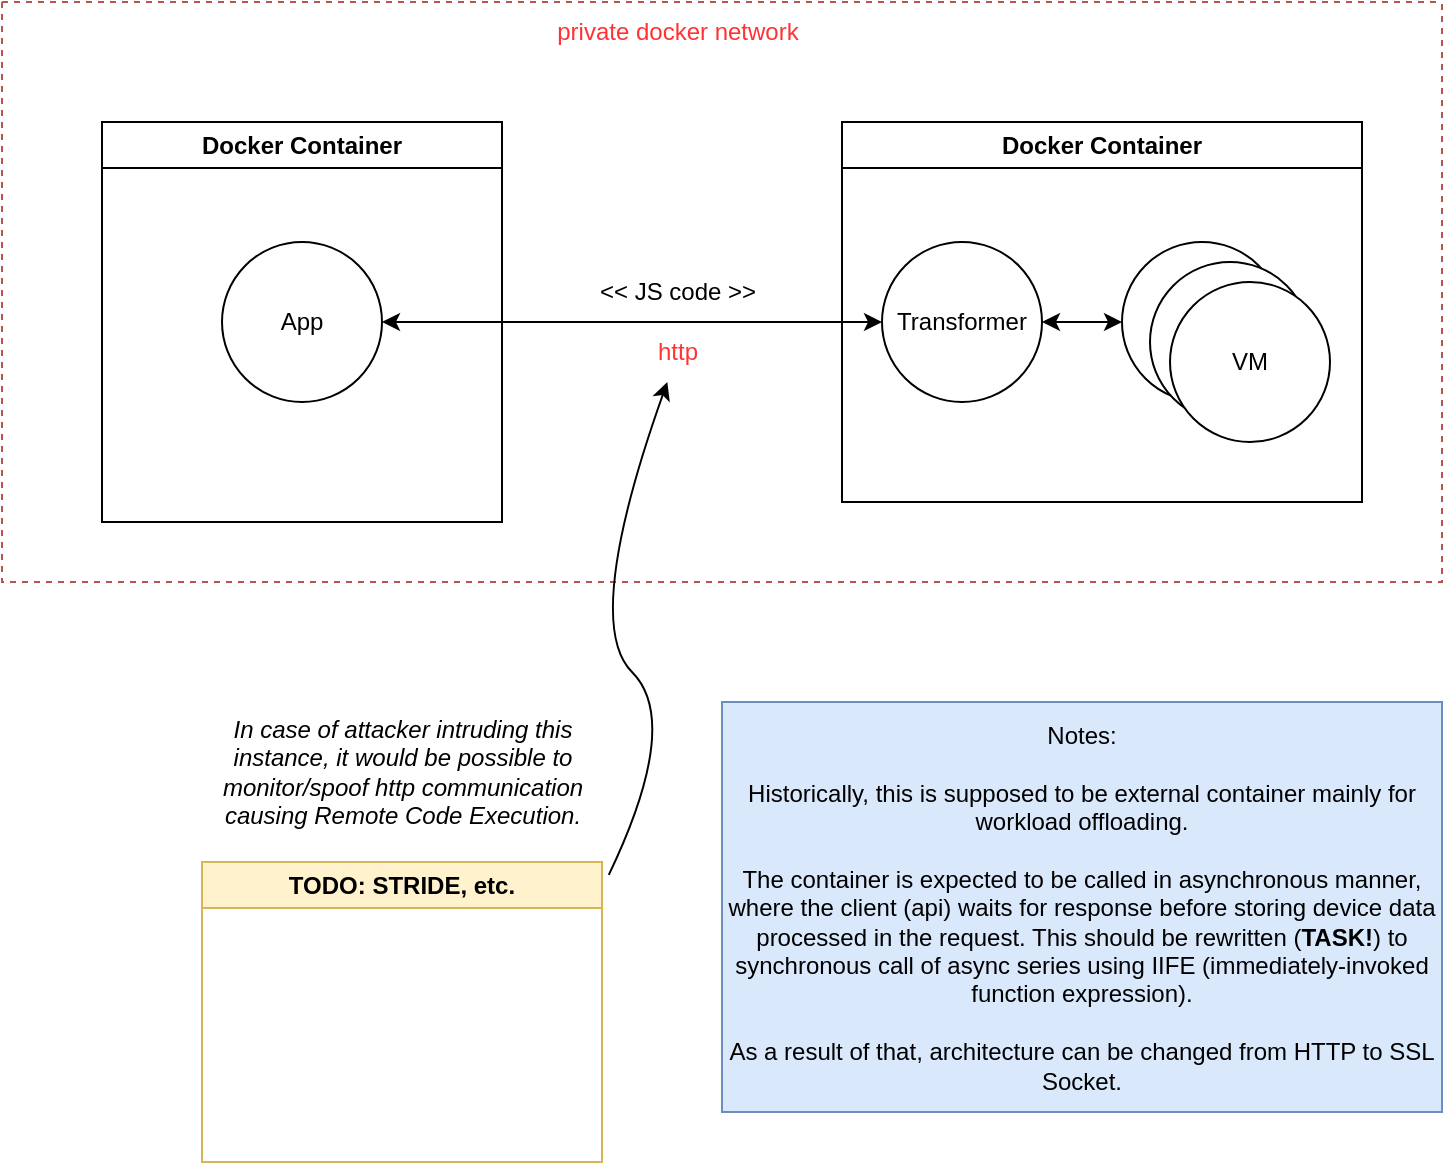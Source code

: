<mxfile version="20.6.0" type="github">
  <diagram id="r4VjCqL_lPk8LwniEGfx" name="Page-1">
    <mxGraphModel dx="1226" dy="800" grid="1" gridSize="10" guides="1" tooltips="1" connect="1" arrows="1" fold="1" page="1" pageScale="1" pageWidth="827" pageHeight="1169" math="0" shadow="0">
      <root>
        <mxCell id="0" />
        <mxCell id="1" parent="0" />
        <mxCell id="kssWVyb8Yw60K7yibJ3D-4" value="Transformer" style="ellipse;whiteSpace=wrap;html=1;aspect=fixed;" vertex="1" parent="1">
          <mxGeometry x="520" y="200" width="80" height="80" as="geometry" />
        </mxCell>
        <mxCell id="kssWVyb8Yw60K7yibJ3D-6" value="VM" style="ellipse;whiteSpace=wrap;html=1;aspect=fixed;" vertex="1" parent="1">
          <mxGeometry x="640" y="200" width="80" height="80" as="geometry" />
        </mxCell>
        <mxCell id="kssWVyb8Yw60K7yibJ3D-5" value="VM" style="ellipse;whiteSpace=wrap;html=1;aspect=fixed;" vertex="1" parent="1">
          <mxGeometry x="654" y="210" width="80" height="80" as="geometry" />
        </mxCell>
        <mxCell id="kssWVyb8Yw60K7yibJ3D-7" value="VM" style="ellipse;whiteSpace=wrap;html=1;aspect=fixed;" vertex="1" parent="1">
          <mxGeometry x="664" y="220" width="80" height="80" as="geometry" />
        </mxCell>
        <mxCell id="kssWVyb8Yw60K7yibJ3D-8" value="Docker Container" style="swimlane;whiteSpace=wrap;html=1;" vertex="1" parent="1">
          <mxGeometry x="500" y="140" width="260" height="190" as="geometry" />
        </mxCell>
        <mxCell id="kssWVyb8Yw60K7yibJ3D-9" value="Docker Container" style="swimlane;whiteSpace=wrap;html=1;" vertex="1" parent="1">
          <mxGeometry x="130" y="140" width="200" height="200" as="geometry" />
        </mxCell>
        <mxCell id="kssWVyb8Yw60K7yibJ3D-3" value="App" style="ellipse;whiteSpace=wrap;html=1;aspect=fixed;" vertex="1" parent="kssWVyb8Yw60K7yibJ3D-9">
          <mxGeometry x="60" y="60" width="80" height="80" as="geometry" />
        </mxCell>
        <mxCell id="kssWVyb8Yw60K7yibJ3D-11" value="" style="endArrow=classic;startArrow=classic;html=1;rounded=0;exitX=1;exitY=0.5;exitDx=0;exitDy=0;" edge="1" parent="1" source="kssWVyb8Yw60K7yibJ3D-3">
          <mxGeometry width="50" height="50" relative="1" as="geometry">
            <mxPoint x="390" y="380" as="sourcePoint" />
            <mxPoint x="520" y="240" as="targetPoint" />
          </mxGeometry>
        </mxCell>
        <mxCell id="kssWVyb8Yw60K7yibJ3D-12" value="" style="endArrow=classic;startArrow=classic;html=1;rounded=0;exitX=1;exitY=0.5;exitDx=0;exitDy=0;entryX=0;entryY=0.5;entryDx=0;entryDy=0;" edge="1" parent="1" source="kssWVyb8Yw60K7yibJ3D-4" target="kssWVyb8Yw60K7yibJ3D-6">
          <mxGeometry width="50" height="50" relative="1" as="geometry">
            <mxPoint x="610" y="250" as="sourcePoint" />
            <mxPoint x="440" y="330" as="targetPoint" />
          </mxGeometry>
        </mxCell>
        <mxCell id="kssWVyb8Yw60K7yibJ3D-13" value="&amp;lt;&amp;lt; JS code &amp;gt;&amp;gt;" style="text;html=1;strokeColor=none;fillColor=none;align=center;verticalAlign=middle;whiteSpace=wrap;rounded=0;" vertex="1" parent="1">
          <mxGeometry x="370" y="210" width="96" height="30" as="geometry" />
        </mxCell>
        <mxCell id="kssWVyb8Yw60K7yibJ3D-14" value="&lt;font color=&quot;#ff3333&quot;&gt;http&lt;/font&gt;" style="text;html=1;strokeColor=none;fillColor=none;align=center;verticalAlign=middle;whiteSpace=wrap;rounded=0;" vertex="1" parent="1">
          <mxGeometry x="370" y="240" width="96" height="30" as="geometry" />
        </mxCell>
        <mxCell id="kssWVyb8Yw60K7yibJ3D-15" value="" style="swimlane;startSize=0;dashed=1;fillColor=#f8cecc;strokeColor=#b85450;" vertex="1" parent="1">
          <mxGeometry x="80" y="80" width="720" height="290" as="geometry" />
        </mxCell>
        <mxCell id="kssWVyb8Yw60K7yibJ3D-16" value="&lt;font color=&quot;#ff3333&quot;&gt;private docker network&lt;/font&gt;" style="text;html=1;strokeColor=none;fillColor=none;align=center;verticalAlign=middle;whiteSpace=wrap;rounded=0;" vertex="1" parent="kssWVyb8Yw60K7yibJ3D-15">
          <mxGeometry x="264" width="148" height="30" as="geometry" />
        </mxCell>
        <mxCell id="kssWVyb8Yw60K7yibJ3D-17" value="" style="curved=1;endArrow=classic;html=1;rounded=0;fontColor=#FF3333;exitX=1.017;exitY=0.043;exitDx=0;exitDy=0;exitPerimeter=0;" edge="1" parent="1" source="kssWVyb8Yw60K7yibJ3D-18" target="kssWVyb8Yw60K7yibJ3D-14">
          <mxGeometry width="50" height="50" relative="1" as="geometry">
            <mxPoint x="370" y="440" as="sourcePoint" />
            <mxPoint x="420" y="390" as="targetPoint" />
            <Array as="points">
              <mxPoint x="420" y="440" />
              <mxPoint x="370" y="390" />
            </Array>
          </mxGeometry>
        </mxCell>
        <mxCell id="kssWVyb8Yw60K7yibJ3D-18" value="TODO: STRIDE, etc." style="swimlane;whiteSpace=wrap;html=1;fillColor=#fff2cc;strokeColor=#d6b656;" vertex="1" parent="1">
          <mxGeometry x="180" y="510" width="200" height="150" as="geometry" />
        </mxCell>
        <mxCell id="kssWVyb8Yw60K7yibJ3D-19" value="&lt;font color=&quot;#000000&quot;&gt;In case of attacker intruding this&lt;br&gt;instance, it would be possible to&lt;br&gt;monitor/spoof http communication&lt;br&gt;causing Remote Code Execution.&lt;br&gt;&lt;/font&gt;" style="text;html=1;align=center;verticalAlign=middle;resizable=0;points=[];autosize=1;strokeColor=none;fillColor=none;fontColor=#FF3333;fontStyle=2" vertex="1" parent="1">
          <mxGeometry x="180" y="430" width="200" height="70" as="geometry" />
        </mxCell>
        <mxCell id="kssWVyb8Yw60K7yibJ3D-20" value="Notes:&lt;br&gt;&lt;br&gt;Historically, this is supposed to be external container mainly for workload offloading.&lt;br&gt;&lt;br&gt;The container is expected to be called in asynchronous manner, where the client (api) waits for response before storing device data processed in the request. This should be rewritten (&lt;b&gt;TASK!&lt;/b&gt;) to synchronous call of async series using IIFE (immediately-invoked function expression).&lt;br&gt;&lt;br&gt;As a result of that, architecture can be changed from HTTP to SSL Socket." style="text;html=1;strokeColor=#6c8ebf;fillColor=#dae8fc;align=center;verticalAlign=middle;whiteSpace=wrap;rounded=0;" vertex="1" parent="1">
          <mxGeometry x="440" y="430" width="360" height="205" as="geometry" />
        </mxCell>
      </root>
    </mxGraphModel>
  </diagram>
</mxfile>
